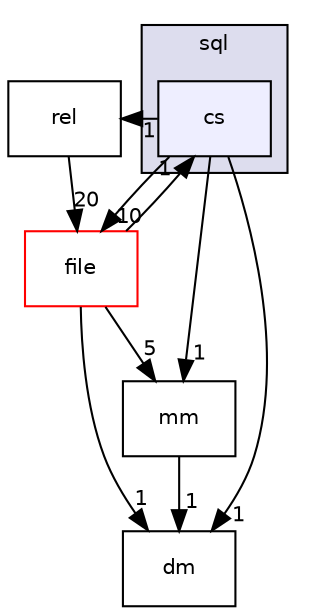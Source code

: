 digraph "sql/cs" {
  bgcolor=transparent;
  compound=true
  node [ fontsize="10", fontname="Helvetica"];
  edge [ labelfontsize="10", labelfontname="Helvetica"];
  subgraph clusterdir_5bd71961b401a432086d0fb290a87f3f {
    graph [ bgcolor="#ddddee", pencolor="black", label="sql" fontname="Helvetica", fontsize="10", URL="dir_5bd71961b401a432086d0fb290a87f3f.html"]
  dir_139c299d75702e59deac57484ebaa7d8 [shape=box, label="cs", style="filled", fillcolor="#eeeeff", pencolor="black", URL="dir_139c299d75702e59deac57484ebaa7d8.html"];
  }
  dir_fb6598a949f0f53f82ac9a1a956124c7 [shape=box label="file" color="red" URL="dir_fb6598a949f0f53f82ac9a1a956124c7.html"];
  dir_fc11452e4696bd8c0943c731770ef0fd [shape=box label="mm" URL="dir_fc11452e4696bd8c0943c731770ef0fd.html"];
  dir_fceb8c84259f2f7a80548922c61f7c5a [shape=box label="dm" URL="dir_fceb8c84259f2f7a80548922c61f7c5a.html"];
  dir_0b8cd375c317792b95eba87076cd6518 [shape=box label="rel" URL="dir_0b8cd375c317792b95eba87076cd6518.html"];
  dir_fb6598a949f0f53f82ac9a1a956124c7->dir_139c299d75702e59deac57484ebaa7d8 [headlabel="1", labeldistance=1.5 headhref="dir_000001_000008.html"];
  dir_fb6598a949f0f53f82ac9a1a956124c7->dir_fc11452e4696bd8c0943c731770ef0fd [headlabel="5", labeldistance=1.5 headhref="dir_000001_000003.html"];
  dir_fb6598a949f0f53f82ac9a1a956124c7->dir_fceb8c84259f2f7a80548922c61f7c5a [headlabel="1", labeldistance=1.5 headhref="dir_000001_000000.html"];
  dir_139c299d75702e59deac57484ebaa7d8->dir_fb6598a949f0f53f82ac9a1a956124c7 [headlabel="10", labeldistance=1.5 headhref="dir_000008_000001.html"];
  dir_139c299d75702e59deac57484ebaa7d8->dir_fc11452e4696bd8c0943c731770ef0fd [headlabel="1", labeldistance=1.5 headhref="dir_000008_000003.html"];
  dir_139c299d75702e59deac57484ebaa7d8->dir_fceb8c84259f2f7a80548922c61f7c5a [headlabel="1", labeldistance=1.5 headhref="dir_000008_000000.html"];
  dir_139c299d75702e59deac57484ebaa7d8->dir_0b8cd375c317792b95eba87076cd6518 [headlabel="1", labeldistance=1.5 headhref="dir_000008_000006.html"];
  dir_fc11452e4696bd8c0943c731770ef0fd->dir_fceb8c84259f2f7a80548922c61f7c5a [headlabel="1", labeldistance=1.5 headhref="dir_000003_000000.html"];
  dir_0b8cd375c317792b95eba87076cd6518->dir_fb6598a949f0f53f82ac9a1a956124c7 [headlabel="20", labeldistance=1.5 headhref="dir_000006_000001.html"];
}
